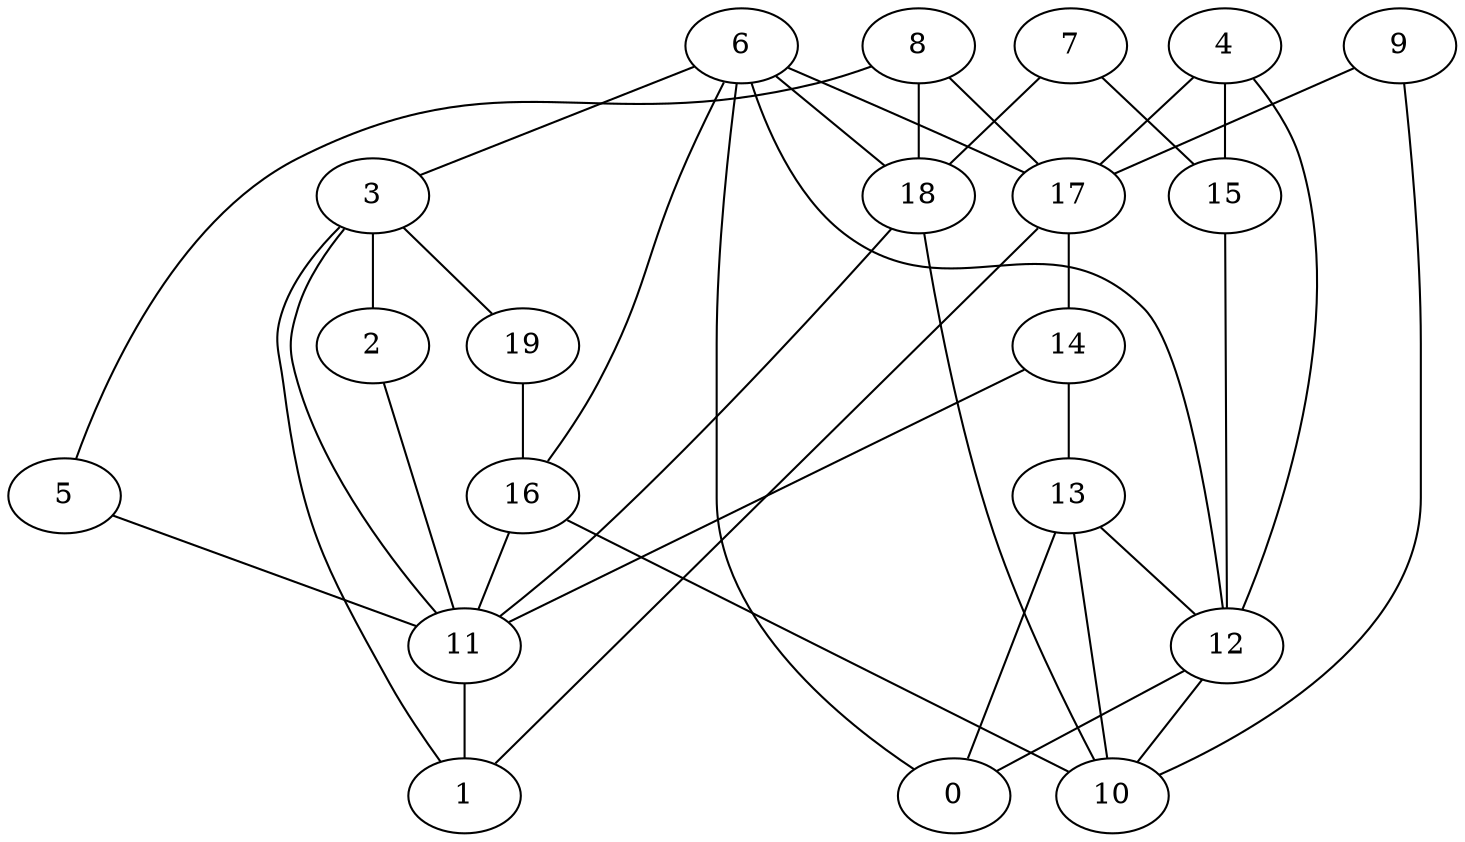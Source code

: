 digraph GG_graph {

subgraph G_graph {
edge [color = black]
"12" -> "0" [dir = none]
"12" -> "10" [dir = none]
"19" -> "16" [dir = none]
"6" -> "12" [dir = none]
"6" -> "18" [dir = none]
"6" -> "3" [dir = none]
"6" -> "17" [dir = none]
"6" -> "16" [dir = none]
"6" -> "0" [dir = none]
"8" -> "5" [dir = none]
"8" -> "18" [dir = none]
"8" -> "17" [dir = none]
"4" -> "12" [dir = none]
"4" -> "17" [dir = none]
"4" -> "15" [dir = none]
"5" -> "11" [dir = none]
"9" -> "10" [dir = none]
"9" -> "17" [dir = none]
"18" -> "11" [dir = none]
"18" -> "10" [dir = none]
"11" -> "1" [dir = none]
"14" -> "11" [dir = none]
"14" -> "13" [dir = none]
"13" -> "10" [dir = none]
"13" -> "0" [dir = none]
"13" -> "12" [dir = none]
"15" -> "12" [dir = none]
"3" -> "1" [dir = none]
"3" -> "11" [dir = none]
"3" -> "2" [dir = none]
"3" -> "19" [dir = none]
"16" -> "11" [dir = none]
"16" -> "10" [dir = none]
"2" -> "11" [dir = none]
"7" -> "18" [dir = none]
"7" -> "15" [dir = none]
"17" -> "1" [dir = none]
"17" -> "14" [dir = none]
}

}

